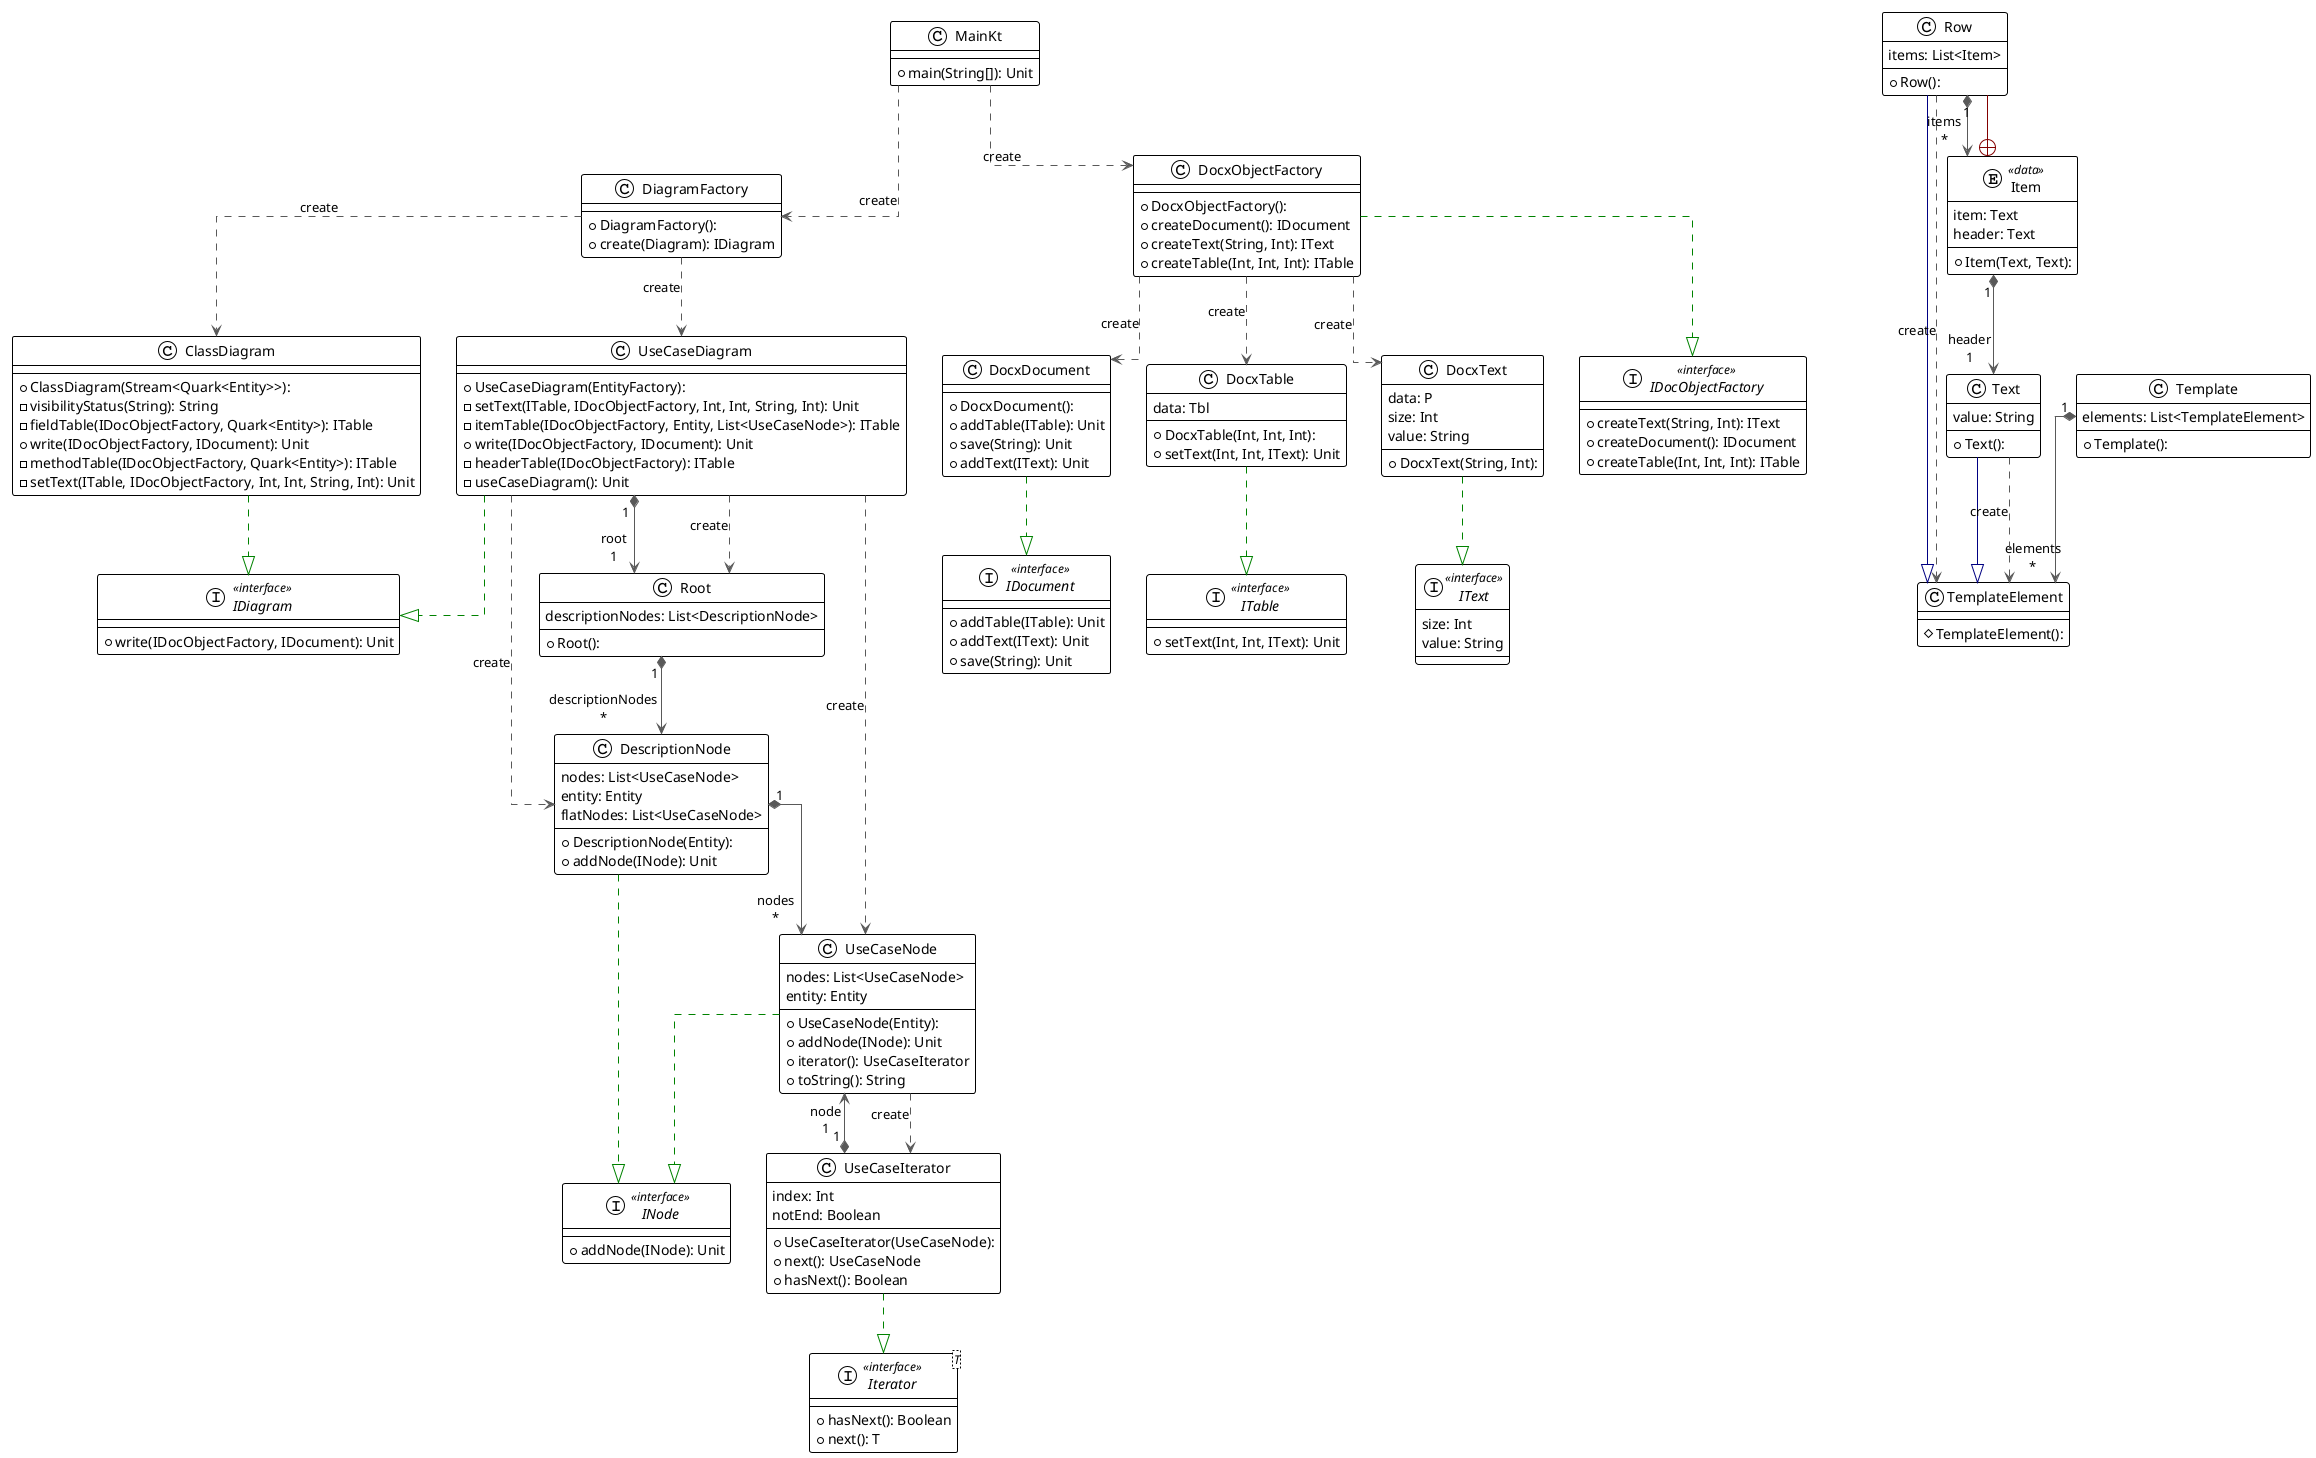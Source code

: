 @startuml

!theme plain
top to bottom direction
skinparam linetype ortho

class ClassDiagram {
  + ClassDiagram(Stream<Quark<Entity>>): 
  - visibilityStatus(String): String
  - fieldTable(IDocObjectFactory, Quark<Entity>): ITable
  + write(IDocObjectFactory, IDocument): Unit
  - methodTable(IDocObjectFactory, Quark<Entity>): ITable
  - setText(ITable, IDocObjectFactory, Int, Int, String, Int): Unit
}
class DescriptionNode {
  + DescriptionNode(Entity): 
  + addNode(INode): Unit
   nodes: List<UseCaseNode>
   entity: Entity
   flatNodes: List<UseCaseNode>
}
class DiagramFactory {
  + DiagramFactory(): 
  + create(Diagram): IDiagram
}
class DocxDocument {
  + DocxDocument(): 
  + addTable(ITable): Unit
  + save(String): Unit
  + addText(IText): Unit
}
class DocxObjectFactory {
  + DocxObjectFactory(): 
  + createDocument(): IDocument
  + createText(String, Int): IText
  + createTable(Int, Int, Int): ITable
}
class DocxTable {
  + DocxTable(Int, Int, Int): 
  + setText(Int, Int, IText): Unit
   data: Tbl
}
class DocxText {
  + DocxText(String, Int): 
   data: P
   size: Int
   value: String
}
interface IDiagram << interface >> {
  + write(IDocObjectFactory, IDocument): Unit
}
interface IDocObjectFactory << interface >> {
  + createText(String, Int): IText
  + createDocument(): IDocument
  + createTable(Int, Int, Int): ITable
}
interface IDocument << interface >> {
  + addTable(ITable): Unit
  + addText(IText): Unit
  + save(String): Unit
}
interface INode << interface >> {
  + addNode(INode): Unit
}
interface ITable << interface >> {
  + setText(Int, Int, IText): Unit
}
interface IText << interface >> {
   size: Int
   value: String
}
interface Iterator<T> << interface >> {
  + hasNext(): Boolean
  + next(): T
}
class MainKt {
  + main(String[]): Unit
}
class Root {
  + Root(): 
   descriptionNodes: List<DescriptionNode>
}
class Row {
  + Row(): 
   items: List<Item>
}
class Template {
  + Template(): 
   elements: List<TemplateElement>
}
class TemplateElement {
  # TemplateElement(): 
}
class Text {
  + Text(): 
   value: String
}
class UseCaseDiagram {
  + UseCaseDiagram(EntityFactory): 
  - setText(ITable, IDocObjectFactory, Int, Int, String, Int): Unit
  - itemTable(IDocObjectFactory, Entity, List<UseCaseNode>): ITable
  + write(IDocObjectFactory, IDocument): Unit
  - headerTable(IDocObjectFactory): ITable
  - useCaseDiagram(): Unit
}
class UseCaseIterator {
  + UseCaseIterator(UseCaseNode): 
  + next(): UseCaseNode
  + hasNext(): Boolean
   index: Int
   notEnd: Boolean
}
class UseCaseNode {
  + UseCaseNode(Entity): 
  + addNode(INode): Unit
  + iterator(): UseCaseIterator
  + toString(): String
   nodes: List<UseCaseNode>
   entity: Entity
}
entity Item << data >> {
  + Item(Text, Text): 
   item: Text
   header: Text
}

ClassDiagram       -[#008200,dashed]-^  IDiagram          
DescriptionNode    -[#008200,dashed]-^  INode             
DescriptionNode   "1" *-[#595959,plain]-> "nodes\n*" UseCaseNode       
DiagramFactory     -[#595959,dashed]->  ClassDiagram      : "«create»"
DiagramFactory     -[#595959,dashed]->  UseCaseDiagram    : "«create»"
DocxDocument       -[#008200,dashed]-^  IDocument         
DocxObjectFactory  -[#595959,dashed]->  DocxDocument      : "«create»"
DocxObjectFactory  -[#595959,dashed]->  DocxTable         : "«create»"
DocxObjectFactory  -[#595959,dashed]->  DocxText          : "«create»"
DocxObjectFactory  -[#008200,dashed]-^  IDocObjectFactory 
DocxTable          -[#008200,dashed]-^  ITable            
DocxText           -[#008200,dashed]-^  IText             
MainKt             -[#595959,dashed]->  DiagramFactory    : "«create»"
MainKt             -[#595959,dashed]->  DocxObjectFactory : "«create»"
Root              "1" *-[#595959,plain]-> "descriptionNodes\n*" DescriptionNode   
Row                -[#000082,plain]-^  TemplateElement   
Row                -[#595959,dashed]->  TemplateElement   : "«create»"
Row               "1" *-[#595959,plain]-> "items\n*" Item
Template          "1" *-[#595959,plain]-> "elements\n*" TemplateElement   
Text               -[#000082,plain]-^  TemplateElement   
Text               -[#595959,dashed]->  TemplateElement   : "«create»"
UseCaseDiagram     -[#595959,dashed]->  DescriptionNode   : "«create»"
UseCaseDiagram     -[#008200,dashed]-^  IDiagram          
UseCaseDiagram    "1" *-[#595959,plain]-> "root\n1" Root              
UseCaseDiagram     -[#595959,dashed]->  Root              : "«create»"
UseCaseDiagram     -[#595959,dashed]->  UseCaseNode       : "«create»"
UseCaseIterator    -[#008200,dashed]-^  Iterator          
UseCaseIterator   "1" *-[#595959,plain]-> "node\n1" UseCaseNode       
UseCaseNode        -[#008200,dashed]-^  INode             
UseCaseNode        -[#595959,dashed]->  UseCaseIterator   : "«create»"
Item         +-[#820000,plain]-  Row
Item        "1" *-[#595959,plain]-> "header\n1" Text
@enduml
